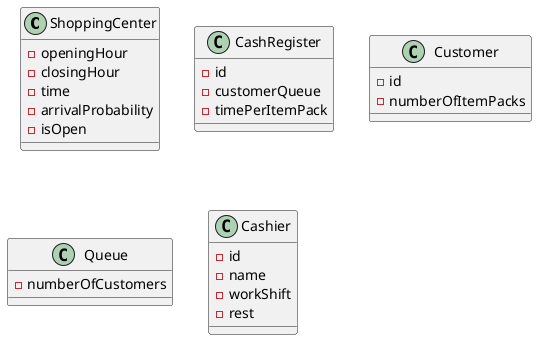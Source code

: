 @startuml

class ShoppingCenter {
    - openingHour
    - closingHour
    - time
    - arrivalProbability
    - isOpen
}

class CashRegister {
    - id
    - customerQueue
    - timePerItemPack
}

class Customer {
    - id
    - numberOfItemPacks
}

class Queue {
    - numberOfCustomers
}

class Cashier {
    - id
    - name
    - workShift
    - rest
}




@enduml